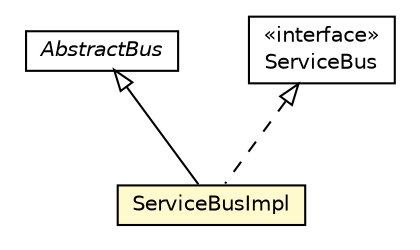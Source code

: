 #!/usr/local/bin/dot
#
# Class diagram 
# Generated by UMLGraph version R5_6-24-gf6e263 (http://www.umlgraph.org/)
#

digraph G {
	edge [fontname="Helvetica",fontsize=10,labelfontname="Helvetica",labelfontsize=10];
	node [fontname="Helvetica",fontsize=10,shape=plaintext];
	nodesep=0.25;
	ranksep=0.5;
	// org.universAAL.middleware.bus.model.AbstractBus
	c326315 [label=<<table title="org.universAAL.middleware.bus.model.AbstractBus" border="0" cellborder="1" cellspacing="0" cellpadding="2" port="p" href="../../bus/model/AbstractBus.html">
		<tr><td><table border="0" cellspacing="0" cellpadding="1">
<tr><td align="center" balign="center"><font face="Helvetica-Oblique"> AbstractBus </font></td></tr>
		</table></td></tr>
		</table>>, URL="../../bus/model/AbstractBus.html", fontname="Helvetica", fontcolor="black", fontsize=10.0];
	// org.universAAL.middleware.service.ServiceBus
	c326381 [label=<<table title="org.universAAL.middleware.service.ServiceBus" border="0" cellborder="1" cellspacing="0" cellpadding="2" port="p" href="../ServiceBus.html">
		<tr><td><table border="0" cellspacing="0" cellpadding="1">
<tr><td align="center" balign="center"> &#171;interface&#187; </td></tr>
<tr><td align="center" balign="center"> ServiceBus </td></tr>
		</table></td></tr>
		</table>>, URL="../ServiceBus.html", fontname="Helvetica", fontcolor="black", fontsize=10.0];
	// org.universAAL.middleware.service.impl.ServiceBusImpl
	c326400 [label=<<table title="org.universAAL.middleware.service.impl.ServiceBusImpl" border="0" cellborder="1" cellspacing="0" cellpadding="2" port="p" bgcolor="lemonChiffon" href="./ServiceBusImpl.html">
		<tr><td><table border="0" cellspacing="0" cellpadding="1">
<tr><td align="center" balign="center"> ServiceBusImpl </td></tr>
		</table></td></tr>
		</table>>, URL="./ServiceBusImpl.html", fontname="Helvetica", fontcolor="black", fontsize=10.0];
	//org.universAAL.middleware.service.impl.ServiceBusImpl extends org.universAAL.middleware.bus.model.AbstractBus
	c326315:p -> c326400:p [dir=back,arrowtail=empty];
	//org.universAAL.middleware.service.impl.ServiceBusImpl implements org.universAAL.middleware.service.ServiceBus
	c326381:p -> c326400:p [dir=back,arrowtail=empty,style=dashed];
}

